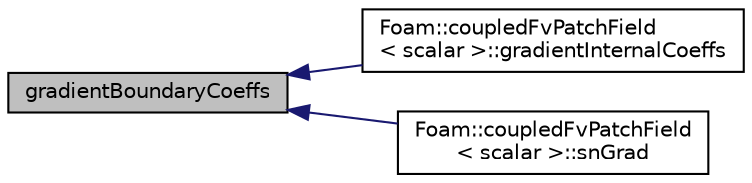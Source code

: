 digraph "gradientBoundaryCoeffs"
{
  bgcolor="transparent";
  edge [fontname="Helvetica",fontsize="10",labelfontname="Helvetica",labelfontsize="10"];
  node [fontname="Helvetica",fontsize="10",shape=record];
  rankdir="LR";
  Node54 [label="gradientBoundaryCoeffs",height=0.2,width=0.4,color="black", fillcolor="grey75", style="filled", fontcolor="black"];
  Node54 -> Node55 [dir="back",color="midnightblue",fontsize="10",style="solid",fontname="Helvetica"];
  Node55 [label="Foam::coupledFvPatchField\l\< scalar \>::gradientInternalCoeffs",height=0.2,width=0.4,color="black",URL="$a22765.html#a3190133c49936e7f0fb70c588951402f",tooltip="Return the matrix diagonal coefficients corresponding to the. "];
  Node54 -> Node56 [dir="back",color="midnightblue",fontsize="10",style="solid",fontname="Helvetica"];
  Node56 [label="Foam::coupledFvPatchField\l\< scalar \>::snGrad",height=0.2,width=0.4,color="black",URL="$a22765.html#a55db17a8a73495ae1c04e4b2af71c4a9",tooltip="Return patch-normal gradient. "];
}
